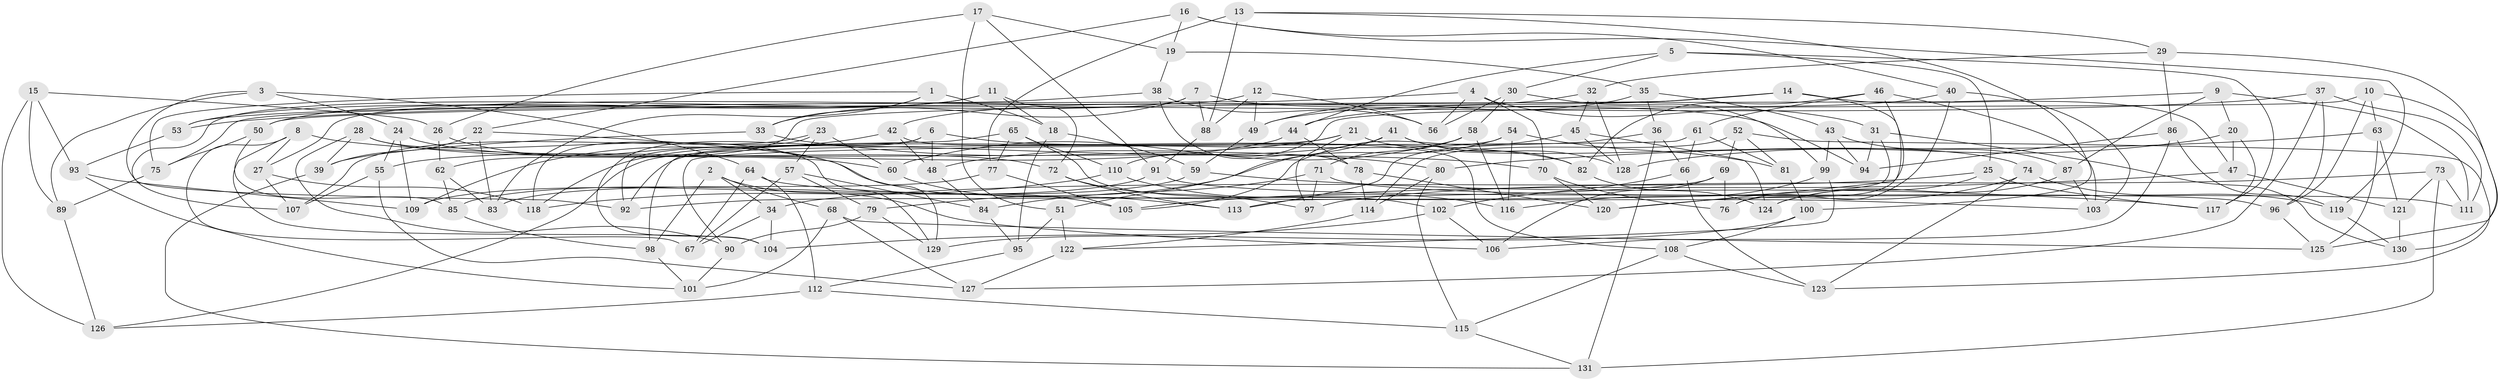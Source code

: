 // Generated by graph-tools (version 1.1) at 2025/58/03/09/25 04:58:19]
// undirected, 131 vertices, 262 edges
graph export_dot {
graph [start="1"]
  node [color=gray90,style=filled];
  1;
  2;
  3;
  4;
  5;
  6;
  7;
  8;
  9;
  10;
  11;
  12;
  13;
  14;
  15;
  16;
  17;
  18;
  19;
  20;
  21;
  22;
  23;
  24;
  25;
  26;
  27;
  28;
  29;
  30;
  31;
  32;
  33;
  34;
  35;
  36;
  37;
  38;
  39;
  40;
  41;
  42;
  43;
  44;
  45;
  46;
  47;
  48;
  49;
  50;
  51;
  52;
  53;
  54;
  55;
  56;
  57;
  58;
  59;
  60;
  61;
  62;
  63;
  64;
  65;
  66;
  67;
  68;
  69;
  70;
  71;
  72;
  73;
  74;
  75;
  76;
  77;
  78;
  79;
  80;
  81;
  82;
  83;
  84;
  85;
  86;
  87;
  88;
  89;
  90;
  91;
  92;
  93;
  94;
  95;
  96;
  97;
  98;
  99;
  100;
  101;
  102;
  103;
  104;
  105;
  106;
  107;
  108;
  109;
  110;
  111;
  112;
  113;
  114;
  115;
  116;
  117;
  118;
  119;
  120;
  121;
  122;
  123;
  124;
  125;
  126;
  127;
  128;
  129;
  130;
  131;
  1 -- 18;
  1 -- 75;
  1 -- 33;
  1 -- 83;
  2 -- 106;
  2 -- 68;
  2 -- 34;
  2 -- 98;
  3 -- 92;
  3 -- 89;
  3 -- 64;
  3 -- 24;
  4 -- 75;
  4 -- 56;
  4 -- 70;
  4 -- 31;
  5 -- 117;
  5 -- 25;
  5 -- 44;
  5 -- 30;
  6 -- 48;
  6 -- 104;
  6 -- 92;
  6 -- 82;
  7 -- 88;
  7 -- 107;
  7 -- 94;
  7 -- 33;
  8 -- 67;
  8 -- 70;
  8 -- 27;
  8 -- 104;
  9 -- 111;
  9 -- 20;
  9 -- 50;
  9 -- 87;
  10 -- 63;
  10 -- 110;
  10 -- 96;
  10 -- 130;
  11 -- 53;
  11 -- 18;
  11 -- 50;
  11 -- 72;
  12 -- 56;
  12 -- 27;
  12 -- 49;
  12 -- 88;
  13 -- 100;
  13 -- 77;
  13 -- 88;
  13 -- 29;
  14 -- 62;
  14 -- 49;
  14 -- 47;
  14 -- 76;
  15 -- 93;
  15 -- 89;
  15 -- 26;
  15 -- 126;
  16 -- 19;
  16 -- 22;
  16 -- 40;
  16 -- 119;
  17 -- 51;
  17 -- 26;
  17 -- 19;
  17 -- 91;
  18 -- 59;
  18 -- 95;
  19 -- 35;
  19 -- 38;
  20 -- 47;
  20 -- 128;
  20 -- 117;
  21 -- 97;
  21 -- 126;
  21 -- 74;
  21 -- 48;
  22 -- 83;
  22 -- 39;
  22 -- 129;
  23 -- 57;
  23 -- 107;
  23 -- 60;
  23 -- 118;
  24 -- 55;
  24 -- 72;
  24 -- 109;
  25 -- 34;
  25 -- 124;
  25 -- 117;
  26 -- 62;
  26 -- 105;
  27 -- 118;
  27 -- 107;
  28 -- 60;
  28 -- 39;
  28 -- 129;
  28 -- 90;
  29 -- 125;
  29 -- 86;
  29 -- 32;
  30 -- 99;
  30 -- 56;
  30 -- 58;
  31 -- 94;
  31 -- 130;
  31 -- 113;
  32 -- 45;
  32 -- 128;
  32 -- 42;
  33 -- 80;
  33 -- 39;
  34 -- 104;
  34 -- 67;
  35 -- 43;
  35 -- 49;
  35 -- 36;
  36 -- 131;
  36 -- 66;
  36 -- 113;
  37 -- 53;
  37 -- 127;
  37 -- 96;
  37 -- 111;
  38 -- 78;
  38 -- 53;
  38 -- 56;
  39 -- 131;
  40 -- 103;
  40 -- 76;
  40 -- 44;
  41 -- 118;
  41 -- 82;
  41 -- 128;
  41 -- 51;
  42 -- 48;
  42 -- 109;
  42 -- 108;
  43 -- 99;
  43 -- 87;
  43 -- 94;
  44 -- 78;
  44 -- 55;
  45 -- 124;
  45 -- 105;
  45 -- 128;
  46 -- 61;
  46 -- 120;
  46 -- 103;
  46 -- 82;
  47 -- 121;
  47 -- 105;
  48 -- 84;
  49 -- 59;
  50 -- 75;
  50 -- 85;
  51 -- 122;
  51 -- 95;
  52 -- 123;
  52 -- 69;
  52 -- 81;
  52 -- 114;
  53 -- 93;
  54 -- 81;
  54 -- 79;
  54 -- 116;
  54 -- 92;
  55 -- 127;
  55 -- 107;
  57 -- 84;
  57 -- 67;
  57 -- 79;
  58 -- 71;
  58 -- 116;
  58 -- 60;
  59 -- 85;
  59 -- 117;
  60 -- 113;
  61 -- 90;
  61 -- 81;
  61 -- 66;
  62 -- 85;
  62 -- 83;
  63 -- 80;
  63 -- 125;
  63 -- 121;
  64 -- 103;
  64 -- 112;
  64 -- 67;
  65 -- 98;
  65 -- 77;
  65 -- 102;
  65 -- 110;
  66 -- 102;
  66 -- 123;
  68 -- 101;
  68 -- 125;
  68 -- 127;
  69 -- 76;
  69 -- 92;
  69 -- 106;
  70 -- 76;
  70 -- 120;
  71 -- 111;
  71 -- 97;
  71 -- 84;
  72 -- 113;
  72 -- 97;
  73 -- 111;
  73 -- 131;
  73 -- 121;
  73 -- 97;
  74 -- 119;
  74 -- 120;
  74 -- 123;
  75 -- 89;
  77 -- 83;
  77 -- 105;
  78 -- 120;
  78 -- 114;
  79 -- 129;
  79 -- 90;
  80 -- 114;
  80 -- 115;
  81 -- 100;
  82 -- 124;
  84 -- 95;
  85 -- 98;
  86 -- 94;
  86 -- 106;
  86 -- 119;
  87 -- 103;
  87 -- 124;
  88 -- 91;
  89 -- 126;
  90 -- 101;
  91 -- 109;
  91 -- 96;
  93 -- 101;
  93 -- 109;
  95 -- 112;
  96 -- 125;
  98 -- 101;
  99 -- 116;
  99 -- 122;
  100 -- 129;
  100 -- 108;
  102 -- 104;
  102 -- 106;
  108 -- 115;
  108 -- 123;
  110 -- 118;
  110 -- 116;
  112 -- 126;
  112 -- 115;
  114 -- 122;
  115 -- 131;
  119 -- 130;
  121 -- 130;
  122 -- 127;
}
